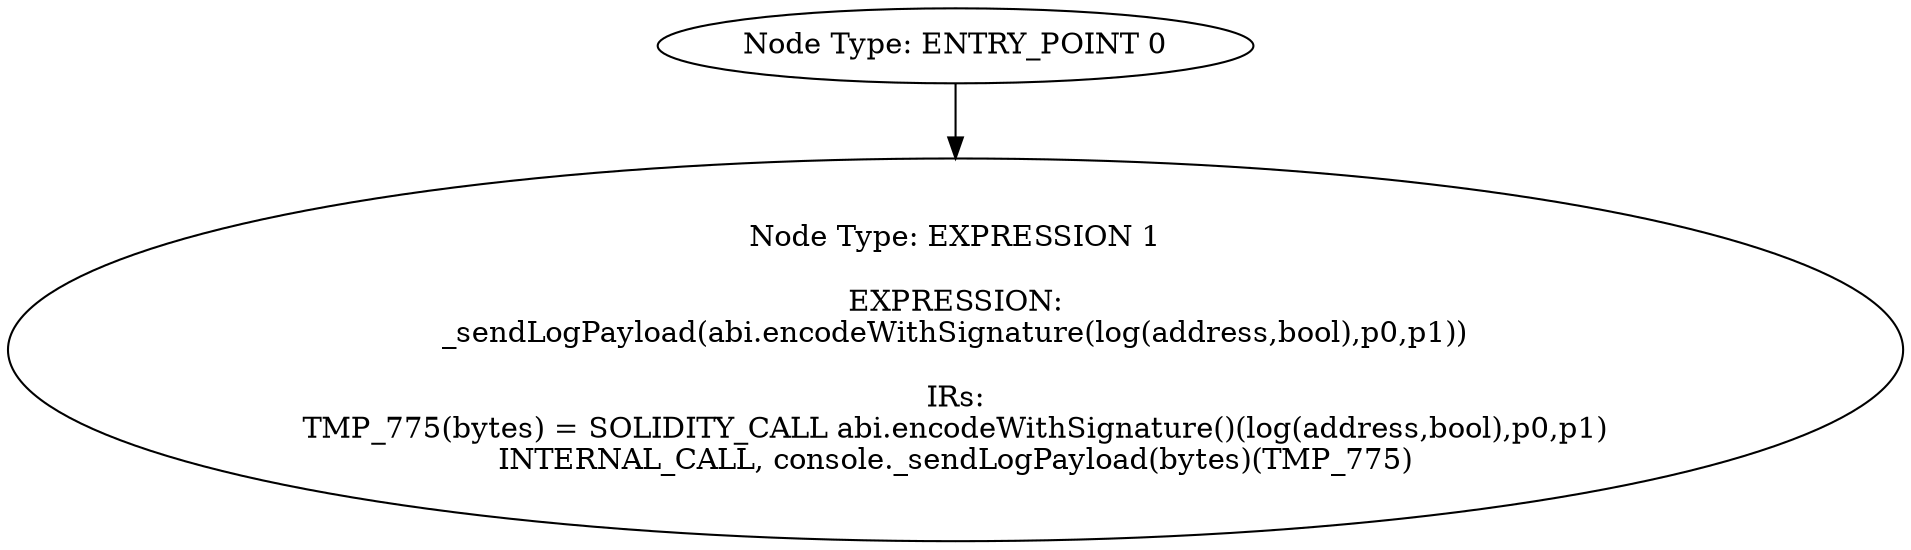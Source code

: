 digraph{
0[label="Node Type: ENTRY_POINT 0
"];
0->1;
1[label="Node Type: EXPRESSION 1

EXPRESSION:
_sendLogPayload(abi.encodeWithSignature(log(address,bool),p0,p1))

IRs:
TMP_775(bytes) = SOLIDITY_CALL abi.encodeWithSignature()(log(address,bool),p0,p1)
INTERNAL_CALL, console._sendLogPayload(bytes)(TMP_775)"];
}
